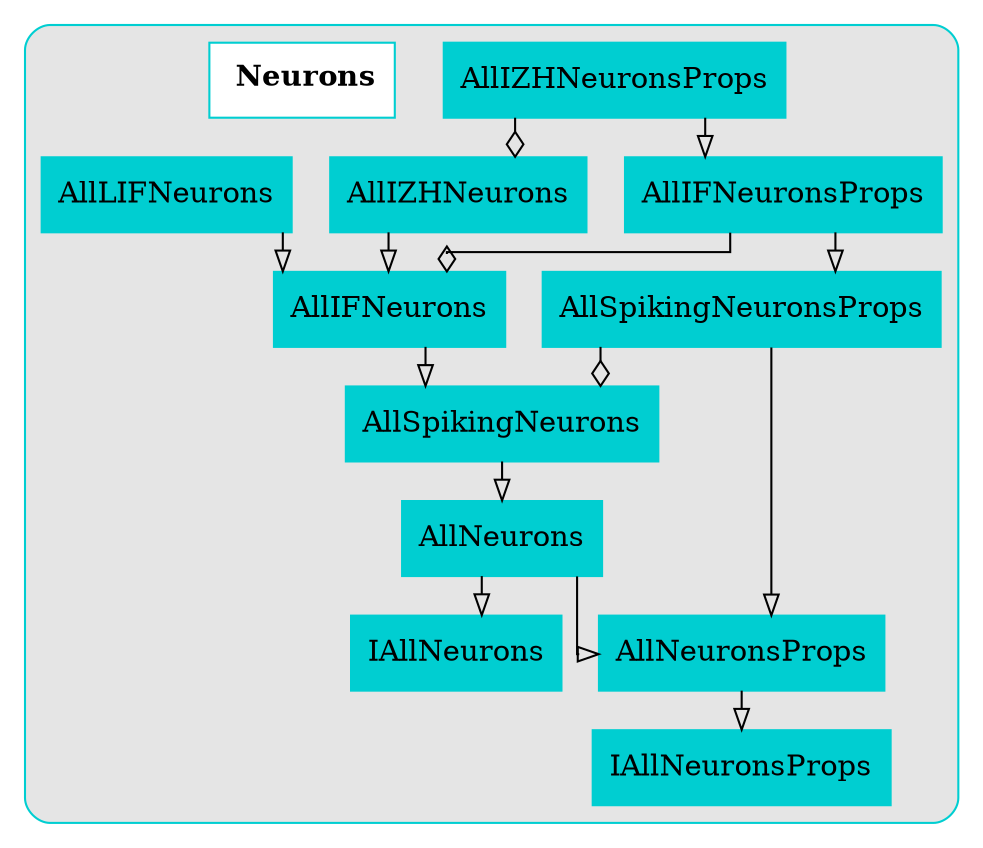 digraph{
	 graph [splines=ortho]

	subgraph clusterNeurons {
		style = rounded
		bgcolor = grey90
		color = darkturquoise
		node [shape = record, color = darkturquoise];

		AllIFNeurons[label = AllIFNeurons, style = filled];
		AllIFNeuronsProps[label = AllIFNeuronsProps, style = filled];
		AllIZHNeurons[label = AllIZHNeurons, style = filled];
		AllIZHNeuronsProps[label = AllIZHNeuronsProps, style = filled];
		AllLIFNeurons[label = AllLIFNeurons, style = filled];
		AllNeurons[label = AllNeurons, style = filled];
		AllNeuronsProps[label = AllNeuronsProps, style = filled];
		AllSpikingNeurons[label = AllSpikingNeurons, style = filled];
		AllSpikingNeuronsProps[label = AllSpikingNeuronsProps, style = filled];
		IAllNeurons[label = IAllNeurons, style = filled];
		IAllNeuronsProps[label = IAllNeuronsProps, style = filled];
		Neurons[label =< <B> Neurons</B>>, style = bold, fillcolor = white, style = filled];


		//------LAYOUT FOR SUBGRAPH------


		rankdir = BT; // Rank Direction Bottom to Top
		nodesep = 1.5; // Node Separation
		ranksep = 1.5; // Rank Separation


		//INHERITANCE//


		AllIFNeurons -> AllSpikingNeurons [arrowhead=empty];

		AllIFNeuronsProps -> AllSpikingNeuronsProps [arrowhead=empty];

		AllIZHNeurons -> AllIFNeurons [arrowhead=empty];

		AllIZHNeuronsProps -> AllIFNeuronsProps [arrowhead=empty];

		AllLIFNeurons -> AllIFNeurons [arrowhead=empty];

		AllNeurons -> AllNeuronsProps [arrowhead=empty];
		AllNeurons -> IAllNeurons [arrowhead=empty];

		AllNeuronsProps -> IAllNeuronsProps [arrowhead=empty];

		AllSpikingNeurons -> AllNeurons [arrowhead=empty];

		AllSpikingNeuronsProps -> AllNeuronsProps [arrowhead=empty];


		//COMPOSITION//


		AllIFNeuronsProps -> AllIFNeurons [arrowhead=ediamond];

		AllIZHNeuronsProps -> AllIZHNeurons [arrowhead=ediamond];

		AllSpikingNeuronsProps -> AllSpikingNeurons [arrowhead=ediamond];
	}//end subgraph Neurons
}//end digraph